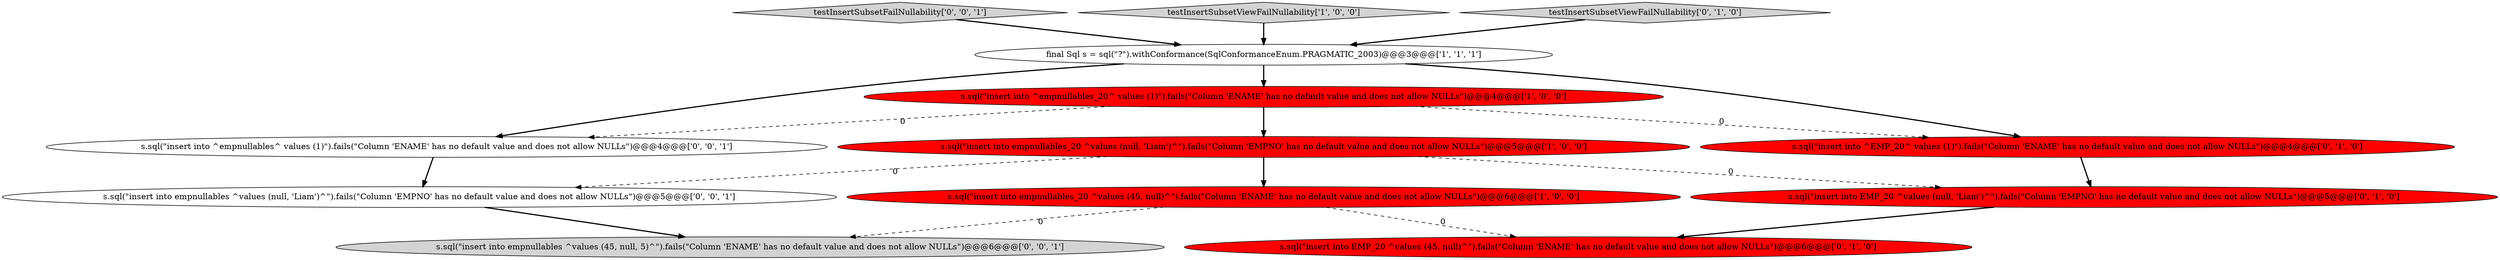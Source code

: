 digraph {
12 [style = filled, label = "s.sql(\"insert into ^empnullables^ values (1)\").fails(\"Column 'ENAME' has no default value and does not allow NULLs\")@@@4@@@['0', '0', '1']", fillcolor = white, shape = ellipse image = "AAA0AAABBB3BBB"];
5 [style = filled, label = "s.sql(\"insert into EMP_20 ^values (null, 'Liam')^\").fails(\"Column 'EMPNO' has no default value and does not allow NULLs\")@@@5@@@['0', '1', '0']", fillcolor = red, shape = ellipse image = "AAA1AAABBB2BBB"];
11 [style = filled, label = "testInsertSubsetFailNullability['0', '0', '1']", fillcolor = lightgray, shape = diamond image = "AAA0AAABBB3BBB"];
7 [style = filled, label = "s.sql(\"insert into EMP_20 ^values (45, null)^\").fails(\"Column 'ENAME' has no default value and does not allow NULLs\")@@@6@@@['0', '1', '0']", fillcolor = red, shape = ellipse image = "AAA1AAABBB2BBB"];
0 [style = filled, label = "s.sql(\"insert into empnullables_20 ^values (45, null)^\").fails(\"Column 'ENAME' has no default value and does not allow NULLs\")@@@6@@@['1', '0', '0']", fillcolor = red, shape = ellipse image = "AAA1AAABBB1BBB"];
4 [style = filled, label = "testInsertSubsetViewFailNullability['1', '0', '0']", fillcolor = lightgray, shape = diamond image = "AAA0AAABBB1BBB"];
2 [style = filled, label = "s.sql(\"insert into empnullables_20 ^values (null, 'Liam')^\").fails(\"Column 'EMPNO' has no default value and does not allow NULLs\")@@@5@@@['1', '0', '0']", fillcolor = red, shape = ellipse image = "AAA1AAABBB1BBB"];
1 [style = filled, label = "s.sql(\"insert into ^empnullables_20^ values (1)\").fails(\"Column 'ENAME' has no default value and does not allow NULLs\")@@@4@@@['1', '0', '0']", fillcolor = red, shape = ellipse image = "AAA1AAABBB1BBB"];
3 [style = filled, label = "final Sql s = sql(\"?\").withConformance(SqlConformanceEnum.PRAGMATIC_2003)@@@3@@@['1', '1', '1']", fillcolor = white, shape = ellipse image = "AAA0AAABBB1BBB"];
6 [style = filled, label = "s.sql(\"insert into ^EMP_20^ values (1)\").fails(\"Column 'ENAME' has no default value and does not allow NULLs\")@@@4@@@['0', '1', '0']", fillcolor = red, shape = ellipse image = "AAA1AAABBB2BBB"];
8 [style = filled, label = "testInsertSubsetViewFailNullability['0', '1', '0']", fillcolor = lightgray, shape = diamond image = "AAA0AAABBB2BBB"];
9 [style = filled, label = "s.sql(\"insert into empnullables ^values (45, null, 5)^\").fails(\"Column 'ENAME' has no default value and does not allow NULLs\")@@@6@@@['0', '0', '1']", fillcolor = lightgray, shape = ellipse image = "AAA0AAABBB3BBB"];
10 [style = filled, label = "s.sql(\"insert into empnullables ^values (null, 'Liam')^\").fails(\"Column 'EMPNO' has no default value and does not allow NULLs\")@@@5@@@['0', '0', '1']", fillcolor = white, shape = ellipse image = "AAA0AAABBB3BBB"];
5->7 [style = bold, label=""];
4->3 [style = bold, label=""];
3->6 [style = bold, label=""];
6->5 [style = bold, label=""];
1->2 [style = bold, label=""];
2->0 [style = bold, label=""];
12->10 [style = bold, label=""];
10->9 [style = bold, label=""];
2->5 [style = dashed, label="0"];
1->12 [style = dashed, label="0"];
3->12 [style = bold, label=""];
0->9 [style = dashed, label="0"];
3->1 [style = bold, label=""];
0->7 [style = dashed, label="0"];
11->3 [style = bold, label=""];
1->6 [style = dashed, label="0"];
2->10 [style = dashed, label="0"];
8->3 [style = bold, label=""];
}
